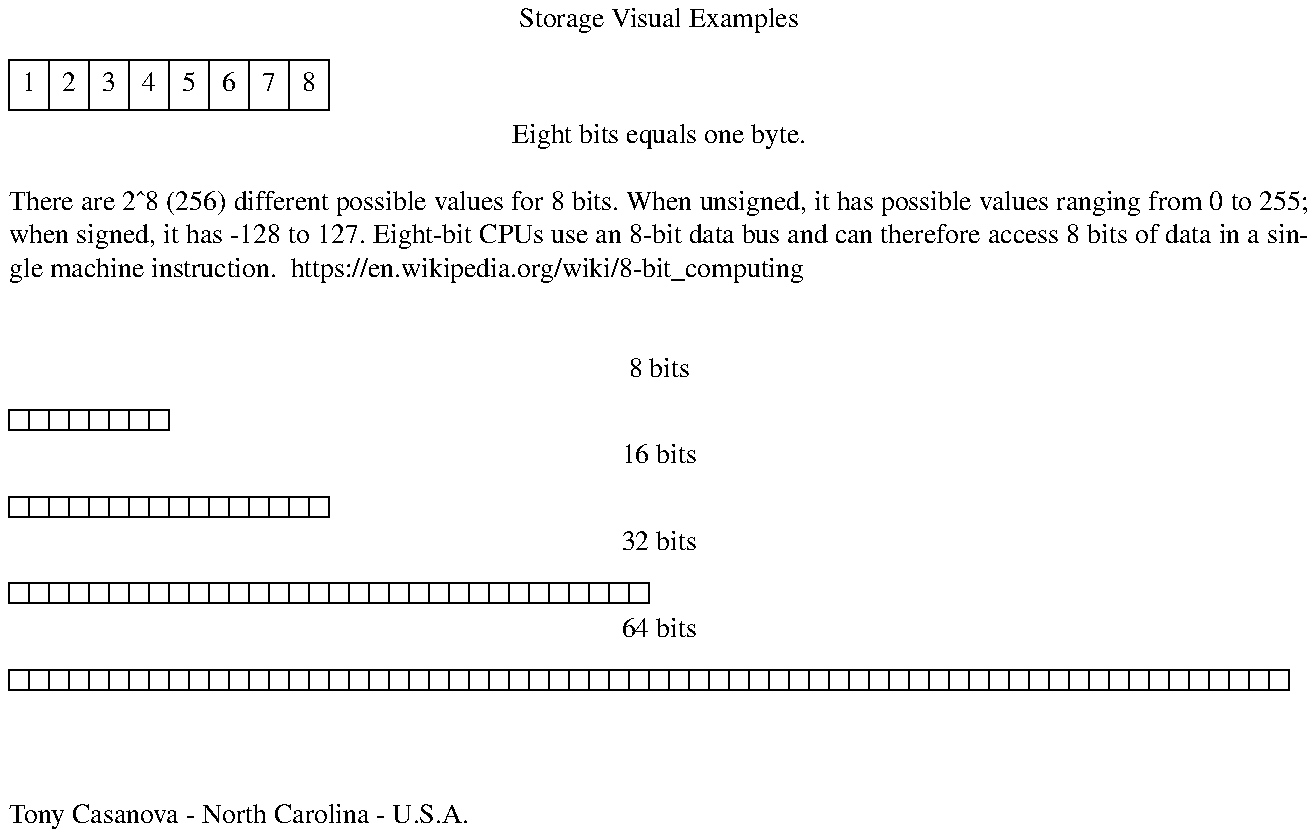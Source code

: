 .ce
Storage Visual Examples
.PS
boxwid = 0.20
boxht = 0.25
box "1" ;box "2";box "3" ;box "4" ;box "5" ;box "6" ;box "7" ;box "8"
.PE
.ce 
Eight bits equals one byte.

There are 2^8 (256) different possible values for 8 bits. When unsigned, it has possible values ranging from 0 to 255; when signed, it has -128 to 127. Eight-bit CPUs use an 8-bit data bus and can therefore access 8 bits of data in a single machine instruction.
https://en.wikipedia.org/wiki/8-bit_computing

.PS
#box
#box
#box
#box
#box
#box
#box
#box
sh { date > last_run }
.PE

.ce
8 bits
.PS
boxwid = 0.10
boxht = 0.10
for i = 0 to 7 do {
box
}
.PE
.ce
16 bits
.PS
boxwid = 0.10
boxht = 0.10
for i = 0 to 15 do {
box
}
.PE
.ce
32 bits
.PS
boxwid = 0.10
boxht = 0.10
for i = 0 to 31 do {
box
}
.PE
.ce
64 bits
.PS
boxwid = 0.10
boxht = 0.10
for i = 0 to 63 do {
box
}
.PE



Tony Casanova - North Carolina - U.S.A.
